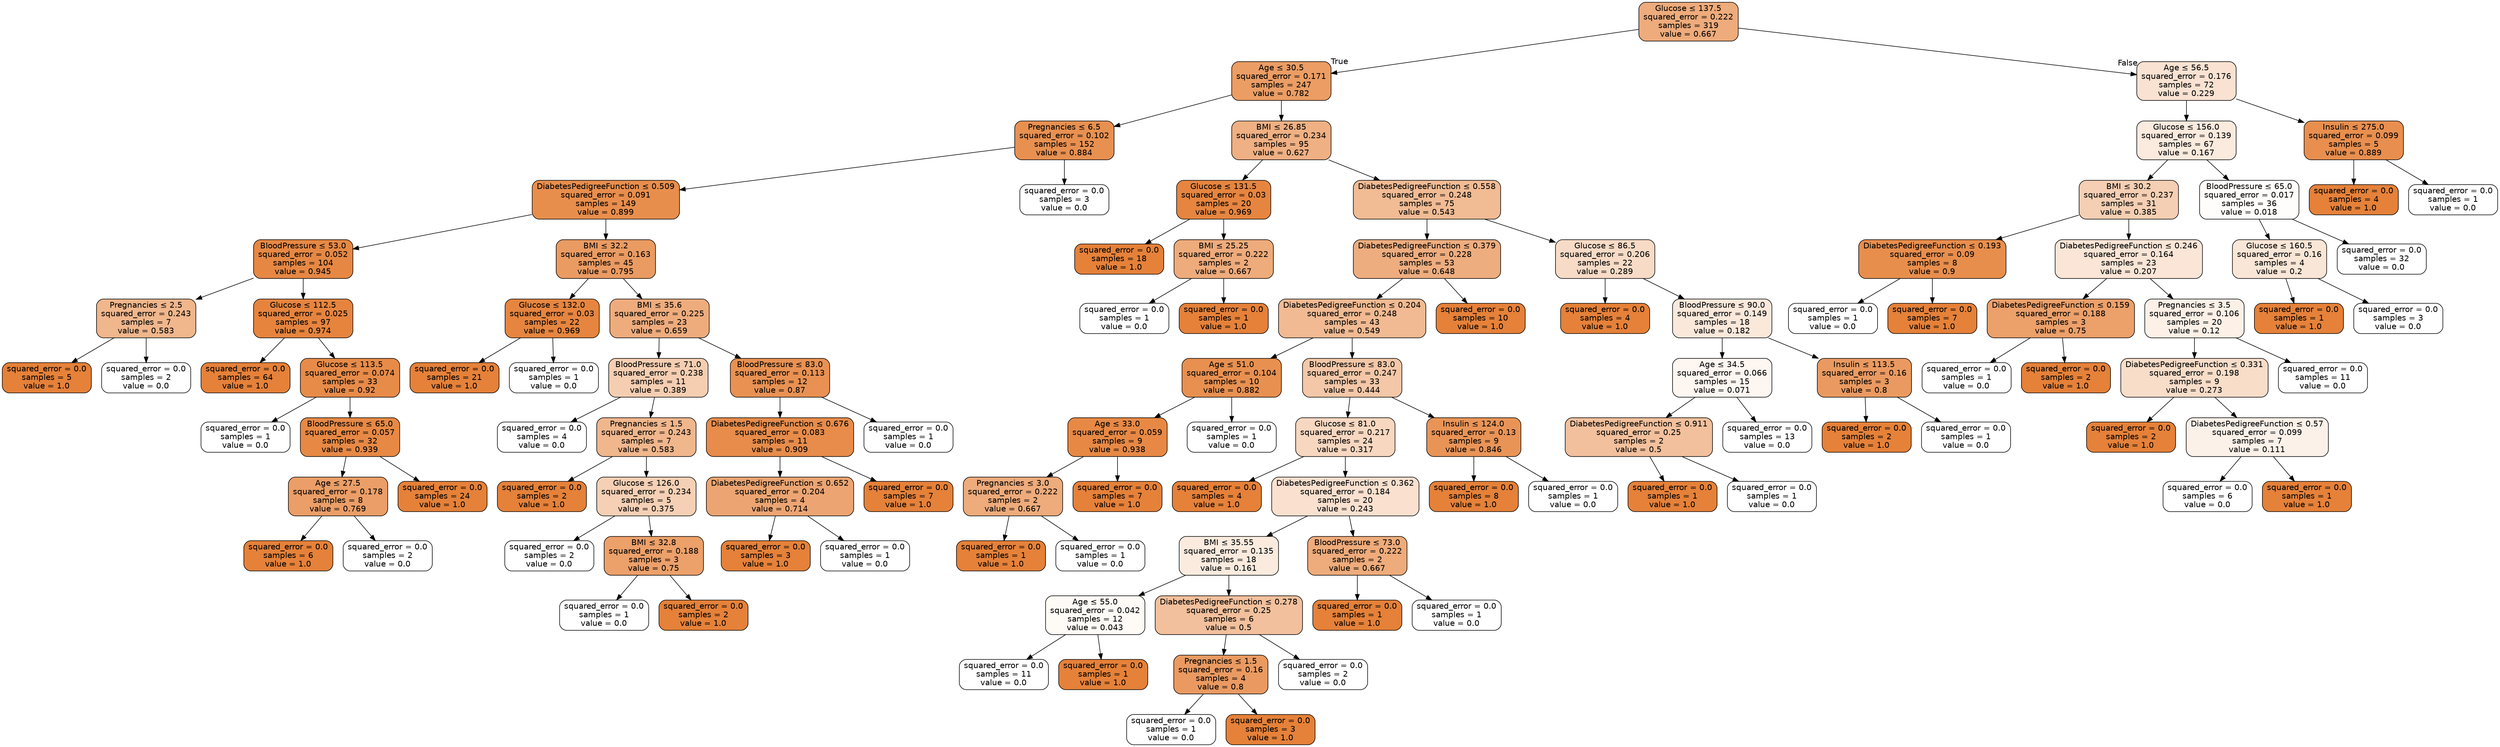 digraph Tree {
node [shape=box, style="filled, rounded", color="black", fontname="helvetica"] ;
edge [fontname="helvetica"] ;
0 [label=<Glucose &le; 137.5<br/>squared_error = 0.222<br/>samples = 319<br/>value = 0.667>, fillcolor="#eeab7b"] ;
1 [label=<Age &le; 30.5<br/>squared_error = 0.171<br/>samples = 247<br/>value = 0.782>, fillcolor="#eb9d64"] ;
0 -> 1 [labeldistance=2.5, labelangle=45, headlabel="True"] ;
2 [label=<Pregnancies &le; 6.5<br/>squared_error = 0.102<br/>samples = 152<br/>value = 0.884>, fillcolor="#e89050"] ;
1 -> 2 ;
3 [label=<DiabetesPedigreeFunction &le; 0.509<br/>squared_error = 0.091<br/>samples = 149<br/>value = 0.899>, fillcolor="#e88e4d"] ;
2 -> 3 ;
4 [label=<BloodPressure &le; 53.0<br/>squared_error = 0.052<br/>samples = 104<br/>value = 0.945>, fillcolor="#e68844"] ;
3 -> 4 ;
5 [label=<Pregnancies &le; 2.5<br/>squared_error = 0.243<br/>samples = 7<br/>value = 0.583>, fillcolor="#f0b68c"] ;
4 -> 5 ;
6 [label=<squared_error = 0.0<br/>samples = 5<br/>value = 1.0>, fillcolor="#e58139"] ;
5 -> 6 ;
7 [label=<squared_error = 0.0<br/>samples = 2<br/>value = 0.0>, fillcolor="#ffffff"] ;
5 -> 7 ;
8 [label=<Glucose &le; 112.5<br/>squared_error = 0.025<br/>samples = 97<br/>value = 0.974>, fillcolor="#e6843e"] ;
4 -> 8 ;
9 [label=<squared_error = 0.0<br/>samples = 64<br/>value = 1.0>, fillcolor="#e58139"] ;
8 -> 9 ;
10 [label=<Glucose &le; 113.5<br/>squared_error = 0.074<br/>samples = 33<br/>value = 0.92>, fillcolor="#e78b49"] ;
8 -> 10 ;
11 [label=<squared_error = 0.0<br/>samples = 1<br/>value = 0.0>, fillcolor="#ffffff"] ;
10 -> 11 ;
12 [label=<BloodPressure &le; 65.0<br/>squared_error = 0.057<br/>samples = 32<br/>value = 0.939>, fillcolor="#e78945"] ;
10 -> 12 ;
13 [label=<Age &le; 27.5<br/>squared_error = 0.178<br/>samples = 8<br/>value = 0.769>, fillcolor="#eb9e67"] ;
12 -> 13 ;
14 [label=<squared_error = 0.0<br/>samples = 6<br/>value = 1.0>, fillcolor="#e58139"] ;
13 -> 14 ;
15 [label=<squared_error = 0.0<br/>samples = 2<br/>value = 0.0>, fillcolor="#ffffff"] ;
13 -> 15 ;
16 [label=<squared_error = 0.0<br/>samples = 24<br/>value = 1.0>, fillcolor="#e58139"] ;
12 -> 16 ;
17 [label=<BMI &le; 32.2<br/>squared_error = 0.163<br/>samples = 45<br/>value = 0.795>, fillcolor="#ea9b62"] ;
3 -> 17 ;
18 [label=<Glucose &le; 132.0<br/>squared_error = 0.03<br/>samples = 22<br/>value = 0.969>, fillcolor="#e6853f"] ;
17 -> 18 ;
19 [label=<squared_error = 0.0<br/>samples = 21<br/>value = 1.0>, fillcolor="#e58139"] ;
18 -> 19 ;
20 [label=<squared_error = 0.0<br/>samples = 1<br/>value = 0.0>, fillcolor="#ffffff"] ;
18 -> 20 ;
21 [label=<BMI &le; 35.6<br/>squared_error = 0.225<br/>samples = 23<br/>value = 0.659>, fillcolor="#eeac7d"] ;
17 -> 21 ;
22 [label=<BloodPressure &le; 71.0<br/>squared_error = 0.238<br/>samples = 11<br/>value = 0.389>, fillcolor="#f5ceb2"] ;
21 -> 22 ;
23 [label=<squared_error = 0.0<br/>samples = 4<br/>value = 0.0>, fillcolor="#ffffff"] ;
22 -> 23 ;
24 [label=<Pregnancies &le; 1.5<br/>squared_error = 0.243<br/>samples = 7<br/>value = 0.583>, fillcolor="#f0b68c"] ;
22 -> 24 ;
25 [label=<squared_error = 0.0<br/>samples = 2<br/>value = 1.0>, fillcolor="#e58139"] ;
24 -> 25 ;
26 [label=<Glucose &le; 126.0<br/>squared_error = 0.234<br/>samples = 5<br/>value = 0.375>, fillcolor="#f5d0b5"] ;
24 -> 26 ;
27 [label=<squared_error = 0.0<br/>samples = 2<br/>value = 0.0>, fillcolor="#ffffff"] ;
26 -> 27 ;
28 [label=<BMI &le; 32.8<br/>squared_error = 0.188<br/>samples = 3<br/>value = 0.75>, fillcolor="#eca06a"] ;
26 -> 28 ;
29 [label=<squared_error = 0.0<br/>samples = 1<br/>value = 0.0>, fillcolor="#ffffff"] ;
28 -> 29 ;
30 [label=<squared_error = 0.0<br/>samples = 2<br/>value = 1.0>, fillcolor="#e58139"] ;
28 -> 30 ;
31 [label=<BloodPressure &le; 83.0<br/>squared_error = 0.113<br/>samples = 12<br/>value = 0.87>, fillcolor="#e89153"] ;
21 -> 31 ;
32 [label=<DiabetesPedigreeFunction &le; 0.676<br/>squared_error = 0.083<br/>samples = 11<br/>value = 0.909>, fillcolor="#e78c4b"] ;
31 -> 32 ;
33 [label=<DiabetesPedigreeFunction &le; 0.652<br/>squared_error = 0.204<br/>samples = 4<br/>value = 0.714>, fillcolor="#eca572"] ;
32 -> 33 ;
34 [label=<squared_error = 0.0<br/>samples = 3<br/>value = 1.0>, fillcolor="#e58139"] ;
33 -> 34 ;
35 [label=<squared_error = 0.0<br/>samples = 1<br/>value = 0.0>, fillcolor="#ffffff"] ;
33 -> 35 ;
36 [label=<squared_error = 0.0<br/>samples = 7<br/>value = 1.0>, fillcolor="#e58139"] ;
32 -> 36 ;
37 [label=<squared_error = 0.0<br/>samples = 1<br/>value = 0.0>, fillcolor="#ffffff"] ;
31 -> 37 ;
38 [label=<squared_error = 0.0<br/>samples = 3<br/>value = 0.0>, fillcolor="#ffffff"] ;
2 -> 38 ;
39 [label=<BMI &le; 26.85<br/>squared_error = 0.234<br/>samples = 95<br/>value = 0.627>, fillcolor="#efb083"] ;
1 -> 39 ;
40 [label=<Glucose &le; 131.5<br/>squared_error = 0.03<br/>samples = 20<br/>value = 0.969>, fillcolor="#e6853f"] ;
39 -> 40 ;
41 [label=<squared_error = 0.0<br/>samples = 18<br/>value = 1.0>, fillcolor="#e58139"] ;
40 -> 41 ;
42 [label=<BMI &le; 25.25<br/>squared_error = 0.222<br/>samples = 2<br/>value = 0.667>, fillcolor="#eeab7b"] ;
40 -> 42 ;
43 [label=<squared_error = 0.0<br/>samples = 1<br/>value = 0.0>, fillcolor="#ffffff"] ;
42 -> 43 ;
44 [label=<squared_error = 0.0<br/>samples = 1<br/>value = 1.0>, fillcolor="#e58139"] ;
42 -> 44 ;
45 [label=<DiabetesPedigreeFunction &le; 0.558<br/>squared_error = 0.248<br/>samples = 75<br/>value = 0.543>, fillcolor="#f1bb94"] ;
39 -> 45 ;
46 [label=<DiabetesPedigreeFunction &le; 0.379<br/>squared_error = 0.228<br/>samples = 53<br/>value = 0.648>, fillcolor="#eead7f"] ;
45 -> 46 ;
47 [label=<DiabetesPedigreeFunction &le; 0.204<br/>squared_error = 0.248<br/>samples = 43<br/>value = 0.549>, fillcolor="#f1ba92"] ;
46 -> 47 ;
48 [label=<Age &le; 51.0<br/>squared_error = 0.104<br/>samples = 10<br/>value = 0.882>, fillcolor="#e89050"] ;
47 -> 48 ;
49 [label=<Age &le; 33.0<br/>squared_error = 0.059<br/>samples = 9<br/>value = 0.938>, fillcolor="#e78945"] ;
48 -> 49 ;
50 [label=<Pregnancies &le; 3.0<br/>squared_error = 0.222<br/>samples = 2<br/>value = 0.667>, fillcolor="#eeab7b"] ;
49 -> 50 ;
51 [label=<squared_error = 0.0<br/>samples = 1<br/>value = 1.0>, fillcolor="#e58139"] ;
50 -> 51 ;
52 [label=<squared_error = 0.0<br/>samples = 1<br/>value = 0.0>, fillcolor="#ffffff"] ;
50 -> 52 ;
53 [label=<squared_error = 0.0<br/>samples = 7<br/>value = 1.0>, fillcolor="#e58139"] ;
49 -> 53 ;
54 [label=<squared_error = 0.0<br/>samples = 1<br/>value = 0.0>, fillcolor="#ffffff"] ;
48 -> 54 ;
55 [label=<BloodPressure &le; 83.0<br/>squared_error = 0.247<br/>samples = 33<br/>value = 0.444>, fillcolor="#f3c7a7"] ;
47 -> 55 ;
56 [label=<Glucose &le; 81.0<br/>squared_error = 0.217<br/>samples = 24<br/>value = 0.317>, fillcolor="#f7d7c0"] ;
55 -> 56 ;
57 [label=<squared_error = 0.0<br/>samples = 4<br/>value = 1.0>, fillcolor="#e58139"] ;
56 -> 57 ;
58 [label=<DiabetesPedigreeFunction &le; 0.362<br/>squared_error = 0.184<br/>samples = 20<br/>value = 0.243>, fillcolor="#f9e0cf"] ;
56 -> 58 ;
59 [label=<BMI &le; 35.55<br/>squared_error = 0.135<br/>samples = 18<br/>value = 0.161>, fillcolor="#fbebdf"] ;
58 -> 59 ;
60 [label=<Age &le; 55.0<br/>squared_error = 0.042<br/>samples = 12<br/>value = 0.043>, fillcolor="#fefaf6"] ;
59 -> 60 ;
61 [label=<squared_error = 0.0<br/>samples = 11<br/>value = 0.0>, fillcolor="#ffffff"] ;
60 -> 61 ;
62 [label=<squared_error = 0.0<br/>samples = 1<br/>value = 1.0>, fillcolor="#e58139"] ;
60 -> 62 ;
63 [label=<DiabetesPedigreeFunction &le; 0.278<br/>squared_error = 0.25<br/>samples = 6<br/>value = 0.5>, fillcolor="#f2c09c"] ;
59 -> 63 ;
64 [label=<Pregnancies &le; 1.5<br/>squared_error = 0.16<br/>samples = 4<br/>value = 0.8>, fillcolor="#ea9a61"] ;
63 -> 64 ;
65 [label=<squared_error = 0.0<br/>samples = 1<br/>value = 0.0>, fillcolor="#ffffff"] ;
64 -> 65 ;
66 [label=<squared_error = 0.0<br/>samples = 3<br/>value = 1.0>, fillcolor="#e58139"] ;
64 -> 66 ;
67 [label=<squared_error = 0.0<br/>samples = 2<br/>value = 0.0>, fillcolor="#ffffff"] ;
63 -> 67 ;
68 [label=<BloodPressure &le; 73.0<br/>squared_error = 0.222<br/>samples = 2<br/>value = 0.667>, fillcolor="#eeab7b"] ;
58 -> 68 ;
69 [label=<squared_error = 0.0<br/>samples = 1<br/>value = 1.0>, fillcolor="#e58139"] ;
68 -> 69 ;
70 [label=<squared_error = 0.0<br/>samples = 1<br/>value = 0.0>, fillcolor="#ffffff"] ;
68 -> 70 ;
71 [label=<Insulin &le; 124.0<br/>squared_error = 0.13<br/>samples = 9<br/>value = 0.846>, fillcolor="#e99457"] ;
55 -> 71 ;
72 [label=<squared_error = 0.0<br/>samples = 8<br/>value = 1.0>, fillcolor="#e58139"] ;
71 -> 72 ;
73 [label=<squared_error = 0.0<br/>samples = 1<br/>value = 0.0>, fillcolor="#ffffff"] ;
71 -> 73 ;
74 [label=<squared_error = 0.0<br/>samples = 10<br/>value = 1.0>, fillcolor="#e58139"] ;
46 -> 74 ;
75 [label=<Glucose &le; 86.5<br/>squared_error = 0.206<br/>samples = 22<br/>value = 0.289>, fillcolor="#f7dbc6"] ;
45 -> 75 ;
76 [label=<squared_error = 0.0<br/>samples = 4<br/>value = 1.0>, fillcolor="#e58139"] ;
75 -> 76 ;
77 [label=<BloodPressure &le; 90.0<br/>squared_error = 0.149<br/>samples = 18<br/>value = 0.182>, fillcolor="#fae8db"] ;
75 -> 77 ;
78 [label=<Age &le; 34.5<br/>squared_error = 0.066<br/>samples = 15<br/>value = 0.071>, fillcolor="#fdf6f1"] ;
77 -> 78 ;
79 [label=<DiabetesPedigreeFunction &le; 0.911<br/>squared_error = 0.25<br/>samples = 2<br/>value = 0.5>, fillcolor="#f2c09c"] ;
78 -> 79 ;
80 [label=<squared_error = 0.0<br/>samples = 1<br/>value = 1.0>, fillcolor="#e58139"] ;
79 -> 80 ;
81 [label=<squared_error = 0.0<br/>samples = 1<br/>value = 0.0>, fillcolor="#ffffff"] ;
79 -> 81 ;
82 [label=<squared_error = 0.0<br/>samples = 13<br/>value = 0.0>, fillcolor="#ffffff"] ;
78 -> 82 ;
83 [label=<Insulin &le; 113.5<br/>squared_error = 0.16<br/>samples = 3<br/>value = 0.8>, fillcolor="#ea9a61"] ;
77 -> 83 ;
84 [label=<squared_error = 0.0<br/>samples = 2<br/>value = 1.0>, fillcolor="#e58139"] ;
83 -> 84 ;
85 [label=<squared_error = 0.0<br/>samples = 1<br/>value = 0.0>, fillcolor="#ffffff"] ;
83 -> 85 ;
86 [label=<Age &le; 56.5<br/>squared_error = 0.176<br/>samples = 72<br/>value = 0.229>, fillcolor="#f9e2d2"] ;
0 -> 86 [labeldistance=2.5, labelangle=-45, headlabel="False"] ;
87 [label=<Glucose &le; 156.0<br/>squared_error = 0.139<br/>samples = 67<br/>value = 0.167>, fillcolor="#fbeade"] ;
86 -> 87 ;
88 [label=<BMI &le; 30.2<br/>squared_error = 0.237<br/>samples = 31<br/>value = 0.385>, fillcolor="#f5cfb3"] ;
87 -> 88 ;
89 [label=<DiabetesPedigreeFunction &le; 0.193<br/>squared_error = 0.09<br/>samples = 8<br/>value = 0.9>, fillcolor="#e88e4d"] ;
88 -> 89 ;
90 [label=<squared_error = 0.0<br/>samples = 1<br/>value = 0.0>, fillcolor="#ffffff"] ;
89 -> 90 ;
91 [label=<squared_error = 0.0<br/>samples = 7<br/>value = 1.0>, fillcolor="#e58139"] ;
89 -> 91 ;
92 [label=<DiabetesPedigreeFunction &le; 0.246<br/>squared_error = 0.164<br/>samples = 23<br/>value = 0.207>, fillcolor="#fae5d6"] ;
88 -> 92 ;
93 [label=<DiabetesPedigreeFunction &le; 0.159<br/>squared_error = 0.188<br/>samples = 3<br/>value = 0.75>, fillcolor="#eca06a"] ;
92 -> 93 ;
94 [label=<squared_error = 0.0<br/>samples = 1<br/>value = 0.0>, fillcolor="#ffffff"] ;
93 -> 94 ;
95 [label=<squared_error = 0.0<br/>samples = 2<br/>value = 1.0>, fillcolor="#e58139"] ;
93 -> 95 ;
96 [label=<Pregnancies &le; 3.5<br/>squared_error = 0.106<br/>samples = 20<br/>value = 0.12>, fillcolor="#fcf0e7"] ;
92 -> 96 ;
97 [label=<DiabetesPedigreeFunction &le; 0.331<br/>squared_error = 0.198<br/>samples = 9<br/>value = 0.273>, fillcolor="#f8ddc9"] ;
96 -> 97 ;
98 [label=<squared_error = 0.0<br/>samples = 2<br/>value = 1.0>, fillcolor="#e58139"] ;
97 -> 98 ;
99 [label=<DiabetesPedigreeFunction &le; 0.57<br/>squared_error = 0.099<br/>samples = 7<br/>value = 0.111>, fillcolor="#fcf1e9"] ;
97 -> 99 ;
100 [label=<squared_error = 0.0<br/>samples = 6<br/>value = 0.0>, fillcolor="#ffffff"] ;
99 -> 100 ;
101 [label=<squared_error = 0.0<br/>samples = 1<br/>value = 1.0>, fillcolor="#e58139"] ;
99 -> 101 ;
102 [label=<squared_error = 0.0<br/>samples = 11<br/>value = 0.0>, fillcolor="#ffffff"] ;
96 -> 102 ;
103 [label=<BloodPressure &le; 65.0<br/>squared_error = 0.017<br/>samples = 36<br/>value = 0.018>, fillcolor="#fffdfc"] ;
87 -> 103 ;
104 [label=<Glucose &le; 160.5<br/>squared_error = 0.16<br/>samples = 4<br/>value = 0.2>, fillcolor="#fae6d7"] ;
103 -> 104 ;
105 [label=<squared_error = 0.0<br/>samples = 1<br/>value = 1.0>, fillcolor="#e58139"] ;
104 -> 105 ;
106 [label=<squared_error = 0.0<br/>samples = 3<br/>value = 0.0>, fillcolor="#ffffff"] ;
104 -> 106 ;
107 [label=<squared_error = 0.0<br/>samples = 32<br/>value = 0.0>, fillcolor="#ffffff"] ;
103 -> 107 ;
108 [label=<Insulin &le; 275.0<br/>squared_error = 0.099<br/>samples = 5<br/>value = 0.889>, fillcolor="#e88f4f"] ;
86 -> 108 ;
109 [label=<squared_error = 0.0<br/>samples = 4<br/>value = 1.0>, fillcolor="#e58139"] ;
108 -> 109 ;
110 [label=<squared_error = 0.0<br/>samples = 1<br/>value = 0.0>, fillcolor="#ffffff"] ;
108 -> 110 ;
}